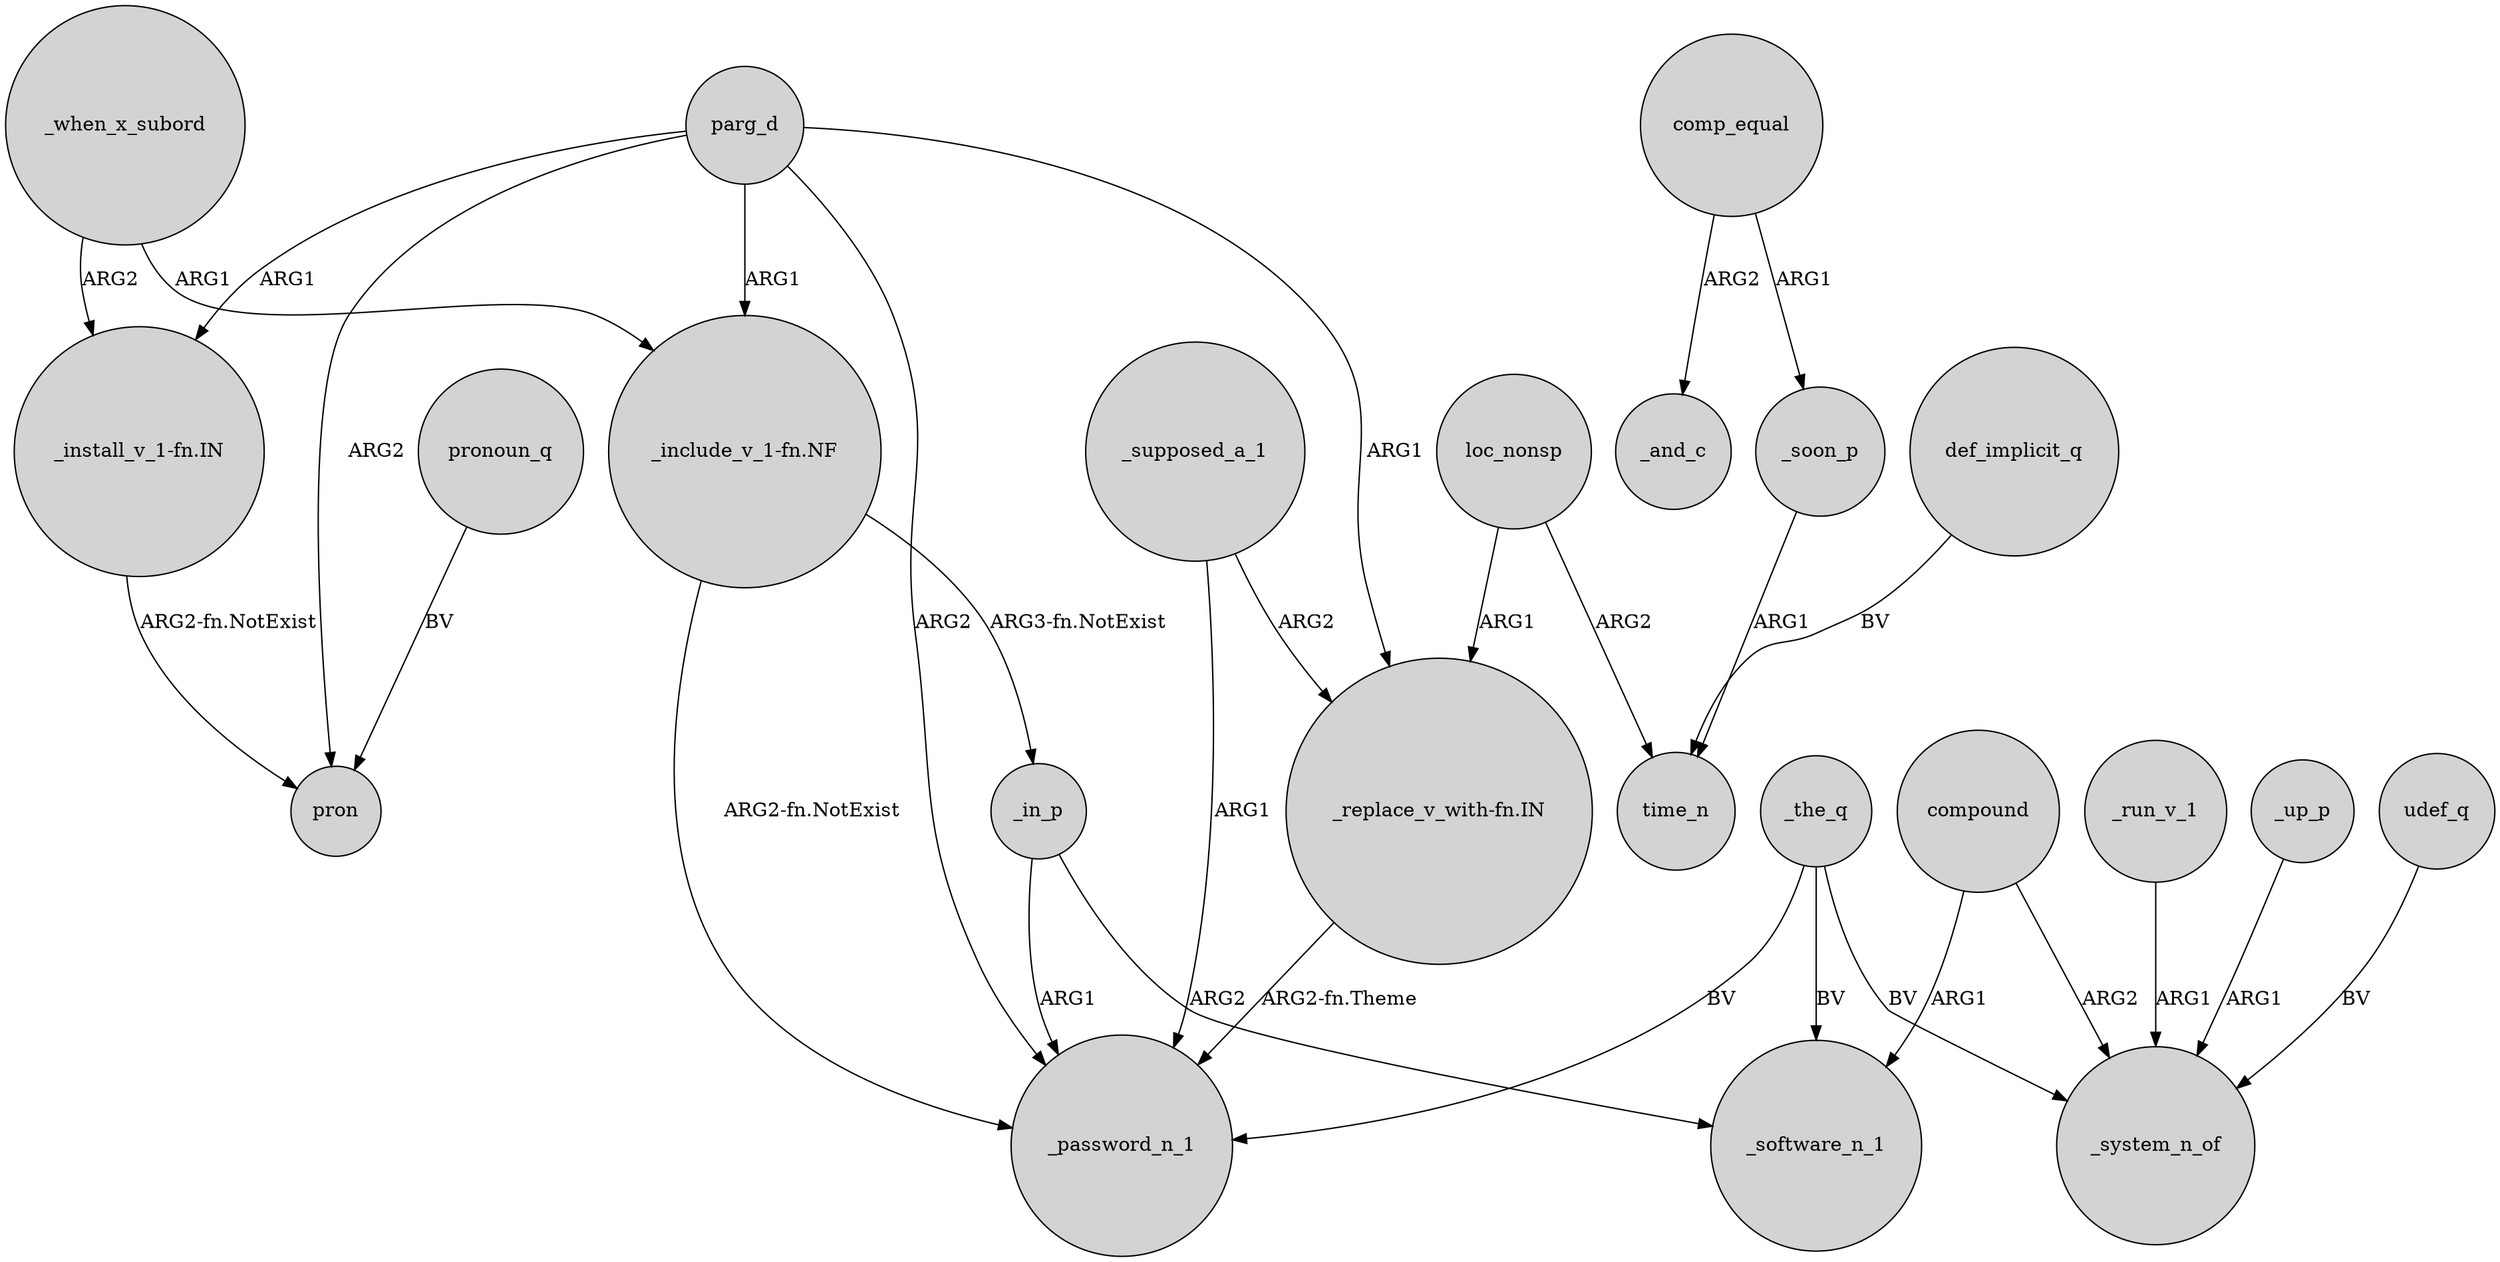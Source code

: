 digraph {
	node [shape=circle style=filled]
	"_include_v_1-fn.NF" -> _in_p [label="ARG3-fn.NotExist"]
	parg_d -> "_install_v_1-fn.IN" [label=ARG1]
	loc_nonsp -> "_replace_v_with-fn.IN" [label=ARG1]
	"_include_v_1-fn.NF" -> _password_n_1 [label="ARG2-fn.NotExist"]
	_the_q -> _password_n_1 [label=BV]
	compound -> _system_n_of [label=ARG2]
	_up_p -> _system_n_of [label=ARG1]
	_when_x_subord -> "_install_v_1-fn.IN" [label=ARG2]
	_in_p -> _password_n_1 [label=ARG1]
	udef_q -> _system_n_of [label=BV]
	_when_x_subord -> "_include_v_1-fn.NF" [label=ARG1]
	parg_d -> _password_n_1 [label=ARG2]
	_the_q -> _software_n_1 [label=BV]
	loc_nonsp -> time_n [label=ARG2]
	comp_equal -> _soon_p [label=ARG1]
	parg_d -> pron [label=ARG2]
	_supposed_a_1 -> _password_n_1 [label=ARG1]
	pronoun_q -> pron [label=BV]
	"_replace_v_with-fn.IN" -> _password_n_1 [label="ARG2-fn.Theme"]
	comp_equal -> _and_c [label=ARG2]
	"_install_v_1-fn.IN" -> pron [label="ARG2-fn.NotExist"]
	_in_p -> _software_n_1 [label=ARG2]
	_soon_p -> time_n [label=ARG1]
	_the_q -> _system_n_of [label=BV]
	parg_d -> "_replace_v_with-fn.IN" [label=ARG1]
	compound -> _software_n_1 [label=ARG1]
	_supposed_a_1 -> "_replace_v_with-fn.IN" [label=ARG2]
	parg_d -> "_include_v_1-fn.NF" [label=ARG1]
	def_implicit_q -> time_n [label=BV]
	_run_v_1 -> _system_n_of [label=ARG1]
}
